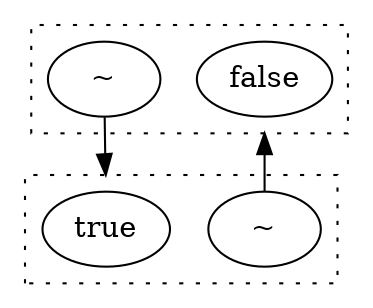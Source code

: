 digraph egraph {
  compound=true
  clusterrank=local
  subgraph cluster_0 {
    style=dotted
    0.0[label = "false"]
    0.1[label = "~"]
  }
  subgraph cluster_1 {
    style=dotted
    1.0[label = "true"]
    1.1[label = "~"]
  }
  0.1 -> 1.0 [lhead = cluster_1, ]
  1.1 -> 0.0 [lhead = cluster_0, ]
}